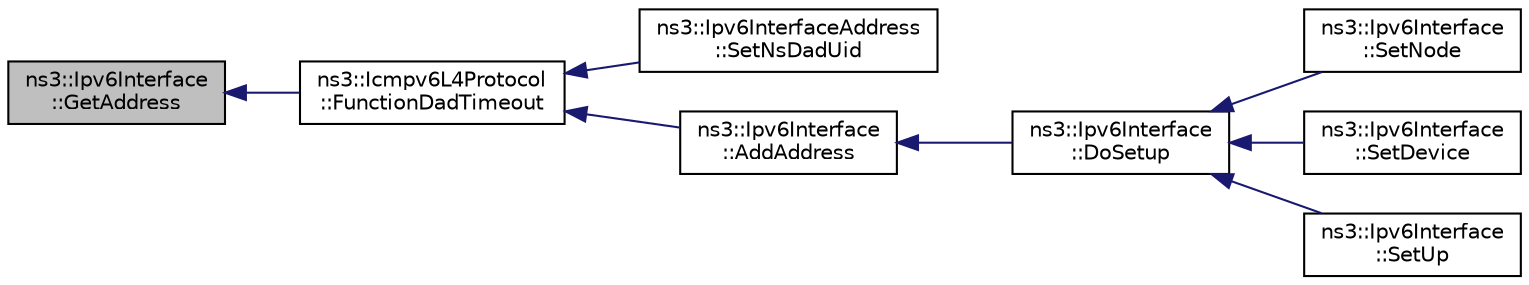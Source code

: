 digraph "ns3::Ipv6Interface::GetAddress"
{
  edge [fontname="Helvetica",fontsize="10",labelfontname="Helvetica",labelfontsize="10"];
  node [fontname="Helvetica",fontsize="10",shape=record];
  rankdir="LR";
  Node1 [label="ns3::Ipv6Interface\l::GetAddress",height=0.2,width=0.4,color="black", fillcolor="grey75", style="filled", fontcolor="black"];
  Node1 -> Node2 [dir="back",color="midnightblue",fontsize="10",style="solid"];
  Node2 [label="ns3::Icmpv6L4Protocol\l::FunctionDadTimeout",height=0.2,width=0.4,color="black", fillcolor="white", style="filled",URL="$d7/d1d/classns3_1_1Icmpv6L4Protocol.html#a0a7a989da20971c66f85b210be7559c1",tooltip="Function called when DAD timeout. "];
  Node2 -> Node3 [dir="back",color="midnightblue",fontsize="10",style="solid"];
  Node3 [label="ns3::Ipv6InterfaceAddress\l::SetNsDadUid",height=0.2,width=0.4,color="black", fillcolor="white", style="filled",URL="$dc/d62/classns3_1_1Ipv6InterfaceAddress.html#a4c0796f13049e78011b78dcfff02826a",tooltip="Set the latest DAD probe packet UID. "];
  Node2 -> Node4 [dir="back",color="midnightblue",fontsize="10",style="solid"];
  Node4 [label="ns3::Ipv6Interface\l::AddAddress",height=0.2,width=0.4,color="black", fillcolor="white", style="filled",URL="$de/d70/classns3_1_1Ipv6Interface.html#a8faa5a72b30720eb01f9fc1d1113ad19",tooltip="Add an IPv6 address. "];
  Node4 -> Node5 [dir="back",color="midnightblue",fontsize="10",style="solid"];
  Node5 [label="ns3::Ipv6Interface\l::DoSetup",height=0.2,width=0.4,color="black", fillcolor="white", style="filled",URL="$de/d70/classns3_1_1Ipv6Interface.html#a394066472c703fcf39d17f1bfcc9191e",tooltip="Initialize interface. "];
  Node5 -> Node6 [dir="back",color="midnightblue",fontsize="10",style="solid"];
  Node6 [label="ns3::Ipv6Interface\l::SetNode",height=0.2,width=0.4,color="black", fillcolor="white", style="filled",URL="$de/d70/classns3_1_1Ipv6Interface.html#a47ceb7004af6a03ff10dda1502578d84",tooltip="Set node associated with interface. "];
  Node5 -> Node7 [dir="back",color="midnightblue",fontsize="10",style="solid"];
  Node7 [label="ns3::Ipv6Interface\l::SetDevice",height=0.2,width=0.4,color="black", fillcolor="white", style="filled",URL="$de/d70/classns3_1_1Ipv6Interface.html#ada6289ac67957252a4a2c1bbae61bd78",tooltip="Set the NetDevice. "];
  Node5 -> Node8 [dir="back",color="midnightblue",fontsize="10",style="solid"];
  Node8 [label="ns3::Ipv6Interface\l::SetUp",height=0.2,width=0.4,color="black", fillcolor="white", style="filled",URL="$de/d70/classns3_1_1Ipv6Interface.html#a9db98f98cc682a2395fe582bfb511880",tooltip="Enable this interface. "];
}
